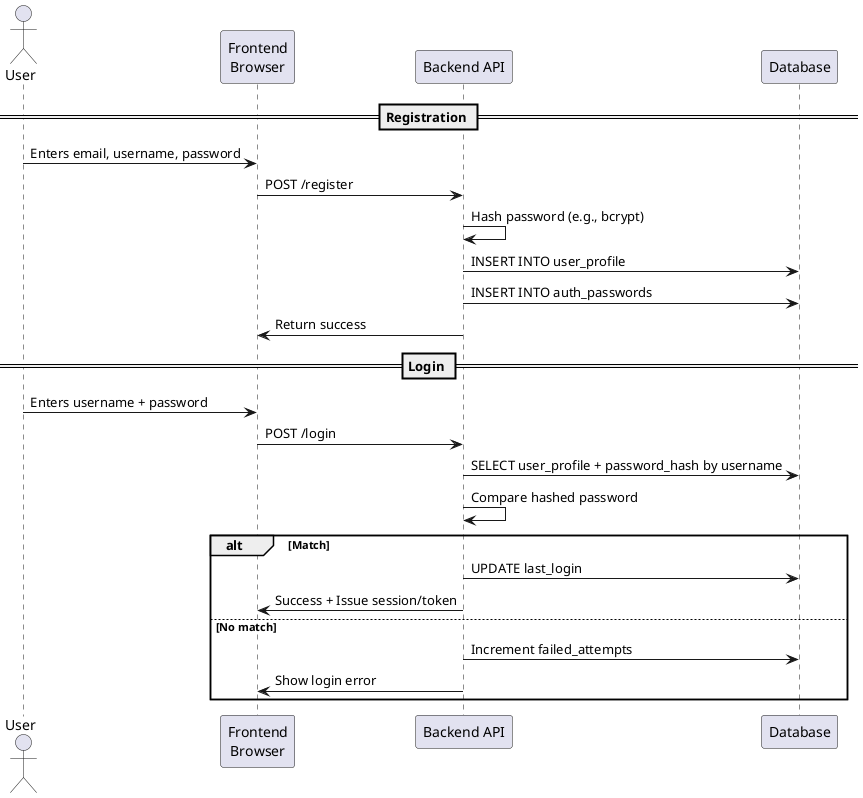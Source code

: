 @startuml daysave_UNPW_seq
actor User
participant "Frontend\nBrowser" as Frontend
participant "Backend API" as Backend
participant "Database" as DB

== Registration ==
User -> Frontend : Enters email, username, password
Frontend -> Backend : POST /register
Backend -> Backend : Hash password (e.g., bcrypt)
Backend -> DB : INSERT INTO user_profile
Backend -> DB : INSERT INTO auth_passwords
Backend -> Frontend : Return success

== Login ==
User -> Frontend : Enters username + password
Frontend -> Backend : POST /login
Backend -> DB : SELECT user_profile + password_hash by username
Backend -> Backend : Compare hashed password
alt Match
    Backend -> DB : UPDATE last_login
    Backend -> Frontend : Success + Issue session/token
else No match
    Backend -> DB : Increment failed_attempts
    Backend -> Frontend : Show login error
end
@enduml